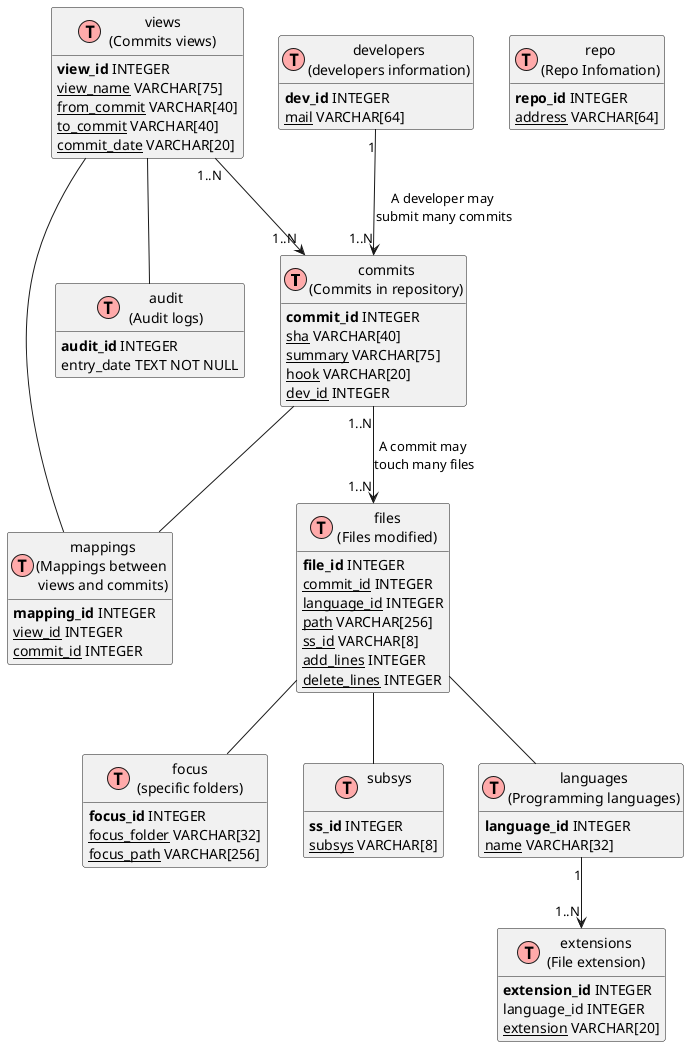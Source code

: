 @startuml
' uncomment the line below if you're using computer with a retina display
' skinparam dpi 300
!define Table(name,desc) class name as "desc" << (T,#FFAAAA) >>
' we use bold for primary key
' green color for unique
' and underscore for not_null
!define primary_key(x) <b>x</b>
!define unique(x) <color:green>x</color>
!define not_null(x) <u>x</u>
' other tags available:
' <i></i>
' <back:COLOR></color>, where color is a color name or html color code
' (#FFAACC)
' see: http://plantuml.com/classes.html#More
hide methods
hide stereotypes

' entities

Table(commits, "commits\n(Commits in repository)") {
primary_key(commit_id) INTEGER
not_null(sha) VARCHAR[40]
not_null(summary) VARCHAR[75]
not_null(hook) VARCHAR[20]
not_null(dev_id) INTEGER
}

Table(views, "views\n(Commits views)") {
primary_key(view_id) INTEGER
not_null(view_name) VARCHAR[75]
not_null(from_commit) VARCHAR[40]
not_null(to_commit) VARCHAR[40]
not_null(commit_date) VARCHAR[20]
}

Table(mappings, "mappings\n(Mappings between \nviews and commits)") {
primary_key(mapping_id) INTEGER
not_null(view_id) INTEGER
not_null(commit_id) INTEGER
}

Table(developers, "developers\n(developers information)") {
primary_key(dev_id) INTEGER
not_null(mail) VARCHAR[64]
not_null(team) VARCHAR(64)
}

Table(files, "files\n(Files modified)") {
primary_key(file_id) INTEGER
not_null(commit_id) INTEGER
not_null(language_id) INTEGER
not_null(path) VARCHAR[256]
not_null(ss_id) VARCHAR[8]
not_null(add_lines) INTEGER
not_null(delete_lines) INTEGER
}

Table(focus_xxx, "focus\n(specific folders)") {
primary_key(focus_id) INTEGER
not_null(focus_folder) VARCHAR[32]
not_null(focus_path) VARCHAR[256]
}

Table(repo, "repo\n(Repo Infomation)") {
primary_key(repo_id) INTEGER
not_null(address) VARCHAR[64]
}

Table(subsys, "subsys\n") {
primary_key(ss_id) INTEGER
not_null(subsys) VARCHAR[8]
}

Table(languages, "languages\n(Programming languages)") {
primary_key(language_id) INTEGER
not_null(name) VARCHAR[32]
}

Table(extensions, "extensions\n(File extension)") {
primary_key(extension_id) INTEGER
language_id INTEGER
not_null(extension) VARCHAR[20]
}

Table(audit, "audit\n(Audit logs)") {
primary_key(audit_id) INTEGER
entry_date TEXT NOT NULL
}

' relationships
' one-to-one relationship
files -- languages
files -- subsys
files -- focus_xxx
views -- mappings
views -- audit
commits -- mappings
' one to many relationship
developers "1" --> "1..N" commits : "A developer may \nsubmit many commits"
commits "1..N" --> "1..N" files : "A commit may \ntouch many files"
languages "1" --> "1..N" extensions
views "1..N" --> "1..N" commits

@enduml
